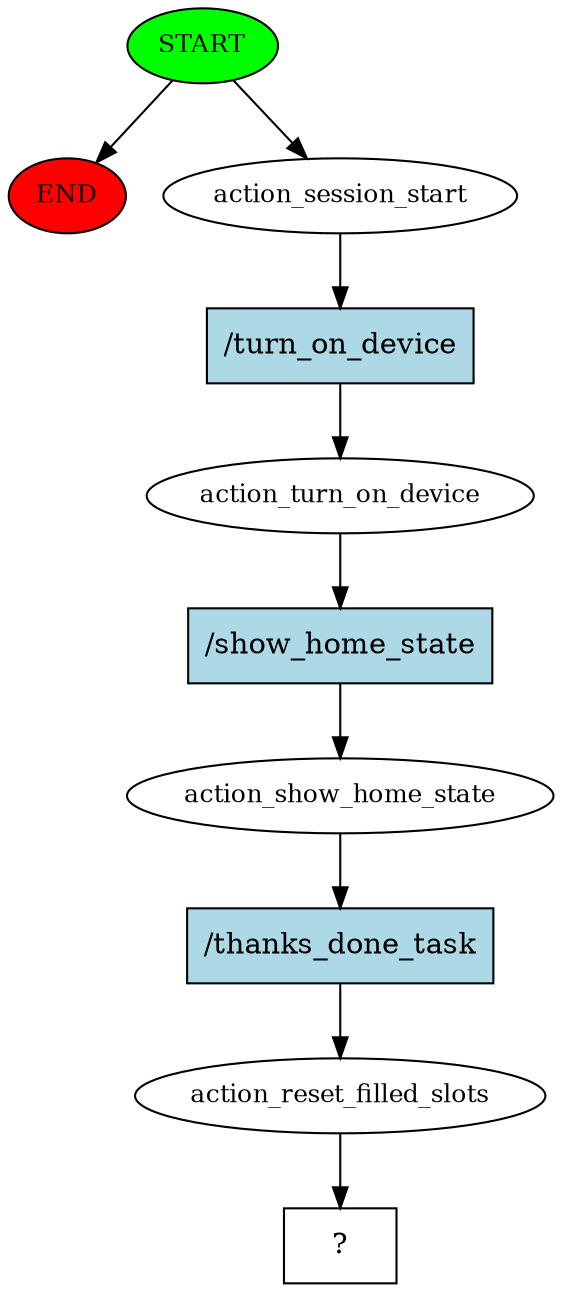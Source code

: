 digraph  {
0 [class="start active", fillcolor=green, fontsize=12, label=START, style=filled];
"-1" [class=end, fillcolor=red, fontsize=12, label=END, style=filled];
1 [class=active, fontsize=12, label=action_session_start];
2 [class=active, fontsize=12, label=action_turn_on_device];
3 [class=active, fontsize=12, label=action_show_home_state];
4 [class=active, fontsize=12, label=action_reset_filled_slots];
5 [class="intent dashed active", label="  ?  ", shape=rect];
6 [class="intent active", fillcolor=lightblue, label="/turn_on_device", shape=rect, style=filled];
7 [class="intent active", fillcolor=lightblue, label="/show_home_state", shape=rect, style=filled];
8 [class="intent active", fillcolor=lightblue, label="/thanks_done_task", shape=rect, style=filled];
0 -> "-1"  [class="", key=NONE, label=""];
0 -> 1  [class=active, key=NONE, label=""];
1 -> 6  [class=active, key=0];
2 -> 7  [class=active, key=0];
3 -> 8  [class=active, key=0];
4 -> 5  [class=active, key=NONE, label=""];
6 -> 2  [class=active, key=0];
7 -> 3  [class=active, key=0];
8 -> 4  [class=active, key=0];
}
